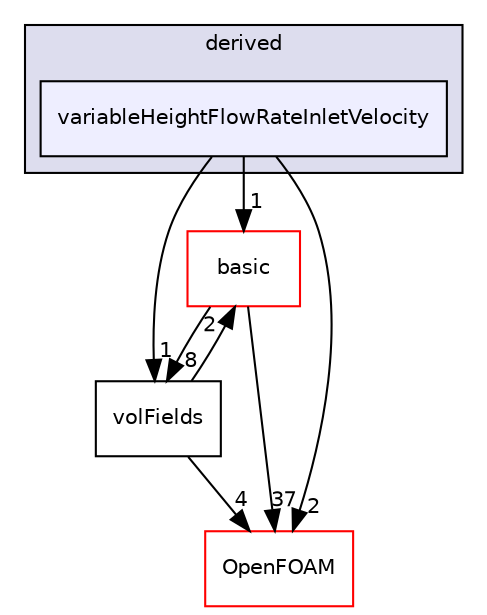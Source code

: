 digraph "src/finiteVolume/fields/fvPatchFields/derived/variableHeightFlowRateInletVelocity" {
  bgcolor=transparent;
  compound=true
  node [ fontsize="10", fontname="Helvetica"];
  edge [ labelfontsize="10", labelfontname="Helvetica"];
  subgraph clusterdir_ece9aa6b5af9a7776a75b0c1993b0910 {
    graph [ bgcolor="#ddddee", pencolor="black", label="derived" fontname="Helvetica", fontsize="10", URL="dir_ece9aa6b5af9a7776a75b0c1993b0910.html"]
  dir_5e50cb46d7dfc07c01d33480445ed54a [shape=box, label="variableHeightFlowRateInletVelocity", style="filled", fillcolor="#eeeeff", pencolor="black", URL="dir_5e50cb46d7dfc07c01d33480445ed54a.html"];
  }
  dir_546b14c9025d30bb5b92fa069dbdd82c [shape=box label="basic" color="red" URL="dir_546b14c9025d30bb5b92fa069dbdd82c.html"];
  dir_bd8bf7fa65467c460a50eacc456ce356 [shape=box label="volFields" URL="dir_bd8bf7fa65467c460a50eacc456ce356.html"];
  dir_c5473ff19b20e6ec4dfe5c310b3778a8 [shape=box label="OpenFOAM" color="red" URL="dir_c5473ff19b20e6ec4dfe5c310b3778a8.html"];
  dir_546b14c9025d30bb5b92fa069dbdd82c->dir_bd8bf7fa65467c460a50eacc456ce356 [headlabel="8", labeldistance=1.5 headhref="dir_000936_001058.html"];
  dir_546b14c9025d30bb5b92fa069dbdd82c->dir_c5473ff19b20e6ec4dfe5c310b3778a8 [headlabel="37", labeldistance=1.5 headhref="dir_000936_001892.html"];
  dir_bd8bf7fa65467c460a50eacc456ce356->dir_546b14c9025d30bb5b92fa069dbdd82c [headlabel="2", labeldistance=1.5 headhref="dir_001058_000936.html"];
  dir_bd8bf7fa65467c460a50eacc456ce356->dir_c5473ff19b20e6ec4dfe5c310b3778a8 [headlabel="4", labeldistance=1.5 headhref="dir_001058_001892.html"];
  dir_5e50cb46d7dfc07c01d33480445ed54a->dir_546b14c9025d30bb5b92fa069dbdd82c [headlabel="1", labeldistance=1.5 headhref="dir_001033_000936.html"];
  dir_5e50cb46d7dfc07c01d33480445ed54a->dir_bd8bf7fa65467c460a50eacc456ce356 [headlabel="1", labeldistance=1.5 headhref="dir_001033_001058.html"];
  dir_5e50cb46d7dfc07c01d33480445ed54a->dir_c5473ff19b20e6ec4dfe5c310b3778a8 [headlabel="2", labeldistance=1.5 headhref="dir_001033_001892.html"];
}
